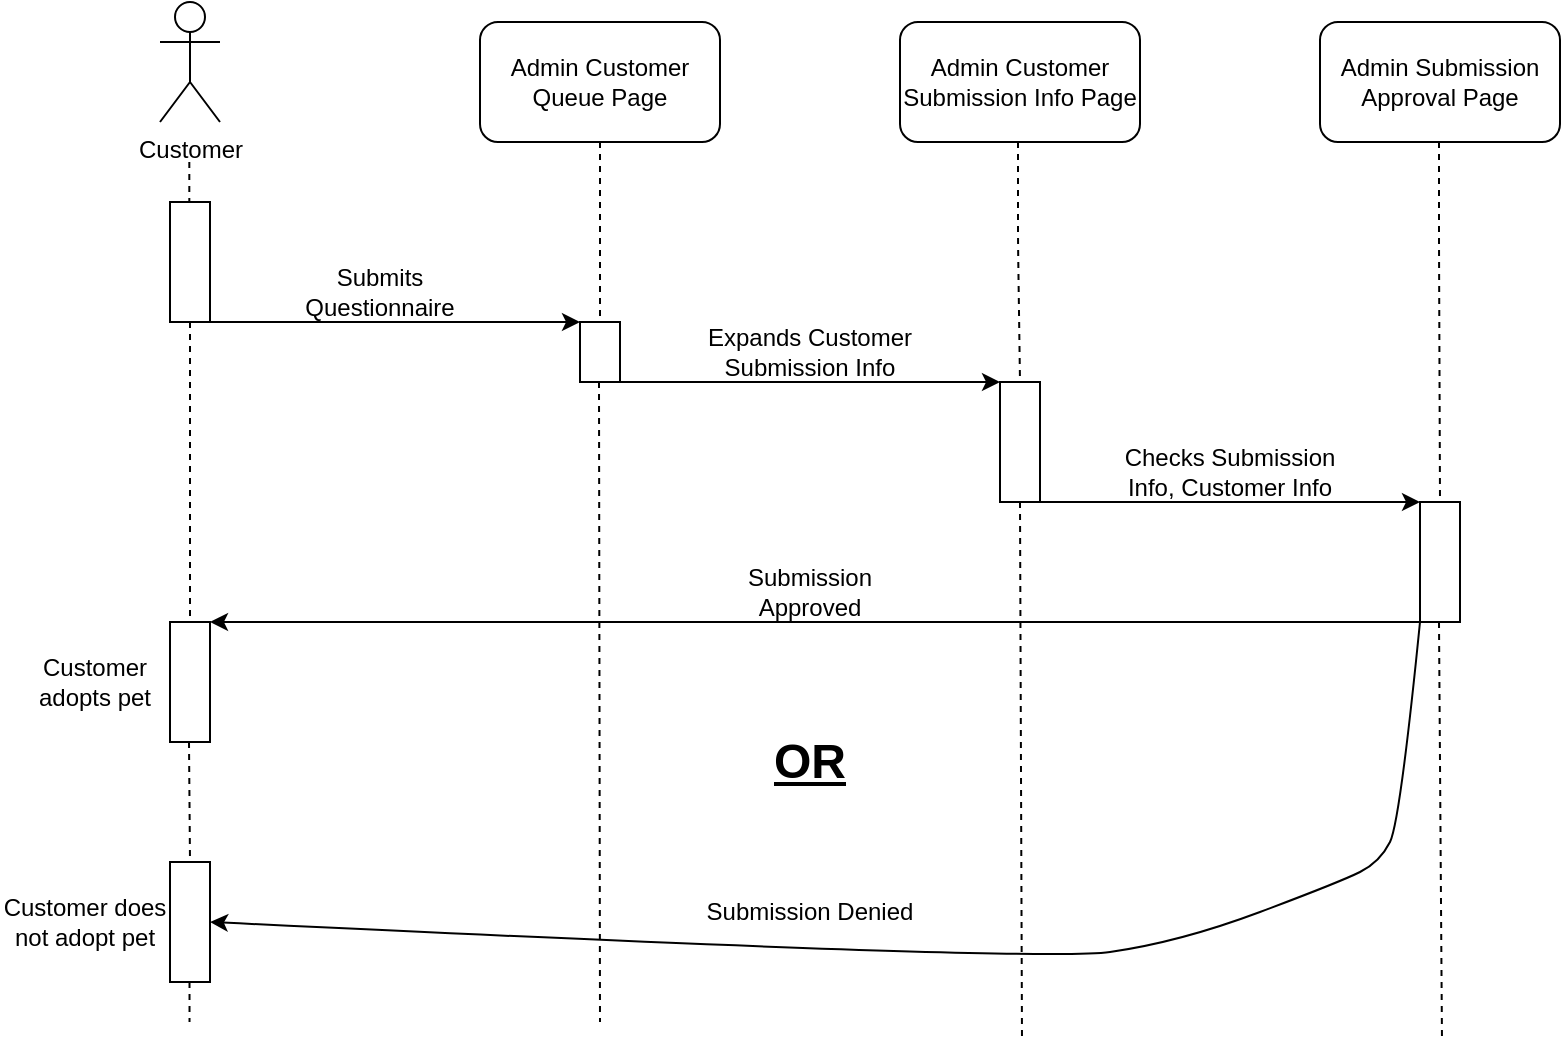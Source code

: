 <mxfile>
    <diagram id="xlT3bscJeW1GWW3bbEAQ" name="Page-1">
        <mxGraphModel dx="1216" dy="779" grid="1" gridSize="10" guides="1" tooltips="1" connect="1" arrows="1" fold="1" page="1" pageScale="1" pageWidth="850" pageHeight="600" math="0" shadow="0">
            <root>
                <mxCell id="0"/>
                <mxCell id="1" parent="0"/>
                <mxCell id="2" value="Customer" style="shape=umlActor;verticalLabelPosition=bottom;verticalAlign=top;html=1;outlineConnect=0;" parent="1" vertex="1">
                    <mxGeometry x="120" y="60" width="30" height="60" as="geometry"/>
                </mxCell>
                <mxCell id="6" value="" style="edgeStyle=none;orthogonalLoop=1;jettySize=auto;html=1;strokeColor=default;endArrow=none;endFill=0;dashed=1;entryX=0.5;entryY=0;entryDx=0;entryDy=0;exitX=0.5;exitY=1;exitDx=0;exitDy=0;" parent="1" source="30" target="28" edge="1">
                    <mxGeometry width="80" relative="1" as="geometry">
                        <mxPoint x="135" y="230" as="sourcePoint"/>
                        <mxPoint x="135" y="360" as="targetPoint"/>
                        <Array as="points"/>
                    </mxGeometry>
                </mxCell>
                <mxCell id="7" value="" style="edgeStyle=none;orthogonalLoop=1;jettySize=auto;html=1;strokeColor=default;endArrow=classic;endFill=1;entryX=0;entryY=0;entryDx=0;entryDy=0;" parent="1" target="11" edge="1">
                    <mxGeometry width="80" relative="1" as="geometry">
                        <mxPoint x="140" y="220" as="sourcePoint"/>
                        <mxPoint x="320" y="220" as="targetPoint"/>
                        <Array as="points"/>
                    </mxGeometry>
                </mxCell>
                <mxCell id="8" value="Submits Questionnaire" style="text;strokeColor=none;align=center;fillColor=none;html=1;verticalAlign=middle;whiteSpace=wrap;rounded=0;" parent="1" vertex="1">
                    <mxGeometry x="190" y="190" width="80" height="30" as="geometry"/>
                </mxCell>
                <mxCell id="9" value="Admin Customer Queue Page" style="rounded=1;whiteSpace=wrap;html=1;" parent="1" vertex="1">
                    <mxGeometry x="280" y="70" width="120" height="60" as="geometry"/>
                </mxCell>
                <mxCell id="10" value="" style="edgeStyle=none;orthogonalLoop=1;jettySize=auto;html=1;strokeColor=default;endArrow=none;endFill=0;dashed=1;entryX=0.5;entryY=0;entryDx=0;entryDy=0;" parent="1" target="11" edge="1">
                    <mxGeometry width="80" relative="1" as="geometry">
                        <mxPoint x="340.0" y="130.0" as="sourcePoint"/>
                        <mxPoint x="340" y="180" as="targetPoint"/>
                        <Array as="points">
                            <mxPoint x="340" y="180"/>
                        </Array>
                    </mxGeometry>
                </mxCell>
                <mxCell id="11" value="" style="rounded=0;whiteSpace=wrap;html=1;" parent="1" vertex="1">
                    <mxGeometry x="330" y="220" width="20" height="30" as="geometry"/>
                </mxCell>
                <mxCell id="15" value="" style="edgeStyle=none;orthogonalLoop=1;jettySize=auto;html=1;strokeColor=default;endArrow=classic;endFill=1;entryX=0;entryY=0.5;entryDx=0;entryDy=0;" parent="1" edge="1">
                    <mxGeometry width="80" relative="1" as="geometry">
                        <mxPoint x="350" y="250.0" as="sourcePoint"/>
                        <mxPoint x="540" y="250.0" as="targetPoint"/>
                        <Array as="points"/>
                    </mxGeometry>
                </mxCell>
                <mxCell id="16" value="Admin Customer Submission Info Page" style="rounded=1;whiteSpace=wrap;html=1;" parent="1" vertex="1">
                    <mxGeometry x="490" y="70" width="120" height="60" as="geometry"/>
                </mxCell>
                <mxCell id="17" value="" style="rounded=0;whiteSpace=wrap;html=1;" parent="1" vertex="1">
                    <mxGeometry x="540" y="250" width="20" height="60" as="geometry"/>
                </mxCell>
                <mxCell id="18" value="" style="edgeStyle=none;orthogonalLoop=1;jettySize=auto;html=1;strokeColor=default;endArrow=none;endFill=0;dashed=1;entryX=0.5;entryY=0;entryDx=0;entryDy=0;" parent="1" target="17" edge="1">
                    <mxGeometry width="80" relative="1" as="geometry">
                        <mxPoint x="549" y="130.0" as="sourcePoint"/>
                        <mxPoint x="549" y="220.0" as="targetPoint"/>
                        <Array as="points">
                            <mxPoint x="549" y="180"/>
                        </Array>
                    </mxGeometry>
                </mxCell>
                <mxCell id="19" value="Expands Customer Submission Info" style="text;strokeColor=none;align=center;fillColor=none;html=1;verticalAlign=middle;whiteSpace=wrap;rounded=0;" parent="1" vertex="1">
                    <mxGeometry x="390" y="220" width="110" height="30" as="geometry"/>
                </mxCell>
                <mxCell id="20" value="" style="edgeStyle=none;orthogonalLoop=1;jettySize=auto;html=1;strokeColor=default;endArrow=classic;endFill=1;entryX=0;entryY=0.5;entryDx=0;entryDy=0;" parent="1" edge="1">
                    <mxGeometry width="80" relative="1" as="geometry">
                        <mxPoint x="560" y="310.0" as="sourcePoint"/>
                        <mxPoint x="750" y="310.0" as="targetPoint"/>
                        <Array as="points"/>
                    </mxGeometry>
                </mxCell>
                <mxCell id="21" value="Admin Submission Approval Page" style="rounded=1;whiteSpace=wrap;html=1;" parent="1" vertex="1">
                    <mxGeometry x="700" y="70" width="120" height="60" as="geometry"/>
                </mxCell>
                <mxCell id="22" value="" style="edgeStyle=none;orthogonalLoop=1;jettySize=auto;html=1;strokeColor=default;endArrow=none;endFill=0;dashed=1;entryX=0.5;entryY=0;entryDx=0;entryDy=0;" parent="1" target="23" edge="1">
                    <mxGeometry width="80" relative="1" as="geometry">
                        <mxPoint x="759.5" y="130.0" as="sourcePoint"/>
                        <mxPoint x="760.5" y="250.0" as="targetPoint"/>
                        <Array as="points">
                            <mxPoint x="759.5" y="180"/>
                        </Array>
                    </mxGeometry>
                </mxCell>
                <mxCell id="23" value="" style="rounded=0;whiteSpace=wrap;html=1;" parent="1" vertex="1">
                    <mxGeometry x="750" y="310" width="20" height="60" as="geometry"/>
                </mxCell>
                <mxCell id="26" value="Checks Submission Info, Customer Info" style="text;strokeColor=none;align=center;fillColor=none;html=1;verticalAlign=middle;whiteSpace=wrap;rounded=0;" parent="1" vertex="1">
                    <mxGeometry x="600" y="280" width="110" height="30" as="geometry"/>
                </mxCell>
                <mxCell id="27" value="" style="edgeStyle=none;orthogonalLoop=1;jettySize=auto;html=1;strokeColor=default;endArrow=classic;endFill=1;exitX=0;exitY=1;exitDx=0;exitDy=0;entryX=1;entryY=0;entryDx=0;entryDy=0;" parent="1" source="23" target="28" edge="1">
                    <mxGeometry width="80" relative="1" as="geometry">
                        <mxPoint x="380" y="390.0" as="sourcePoint"/>
                        <mxPoint x="180" y="370" as="targetPoint"/>
                        <Array as="points"/>
                    </mxGeometry>
                </mxCell>
                <mxCell id="28" value="" style="rounded=0;whiteSpace=wrap;html=1;" parent="1" vertex="1">
                    <mxGeometry x="125" y="370" width="20" height="60" as="geometry"/>
                </mxCell>
                <mxCell id="29" value="Submission Approved" style="text;strokeColor=none;align=center;fillColor=none;html=1;verticalAlign=middle;whiteSpace=wrap;rounded=0;" parent="1" vertex="1">
                    <mxGeometry x="390" y="340" width="110" height="30" as="geometry"/>
                </mxCell>
                <mxCell id="30" value="" style="rounded=0;whiteSpace=wrap;html=1;" parent="1" vertex="1">
                    <mxGeometry x="125" y="160" width="20" height="60" as="geometry"/>
                </mxCell>
                <mxCell id="31" value="" style="edgeStyle=none;orthogonalLoop=1;jettySize=auto;html=1;strokeColor=default;endArrow=none;endFill=0;dashed=1;entryX=0.5;entryY=0;entryDx=0;entryDy=0;" parent="1" edge="1">
                    <mxGeometry width="80" relative="1" as="geometry">
                        <mxPoint x="134.66" y="140" as="sourcePoint"/>
                        <mxPoint x="134.66" y="160.0" as="targetPoint"/>
                        <Array as="points"/>
                    </mxGeometry>
                </mxCell>
                <mxCell id="32" value="Customer adopts pet" style="text;strokeColor=none;align=center;fillColor=none;html=1;verticalAlign=middle;whiteSpace=wrap;rounded=0;" parent="1" vertex="1">
                    <mxGeometry x="50" y="385" width="75" height="30" as="geometry"/>
                </mxCell>
                <mxCell id="33" value="&lt;font style=&quot;font-size: 24px;&quot;&gt;&lt;u&gt;&lt;b&gt;OR&lt;/b&gt;&lt;/u&gt;&lt;/font&gt;" style="text;strokeColor=none;align=center;fillColor=none;html=1;verticalAlign=middle;whiteSpace=wrap;rounded=0;" parent="1" vertex="1">
                    <mxGeometry x="390" y="425" width="110" height="30" as="geometry"/>
                </mxCell>
                <mxCell id="34" value="" style="curved=1;endArrow=classic;html=1;strokeColor=default;fontSize=24;entryX=1;entryY=0.5;entryDx=0;entryDy=0;" parent="1" target="35" edge="1">
                    <mxGeometry width="50" height="50" relative="1" as="geometry">
                        <mxPoint x="750" y="370" as="sourcePoint"/>
                        <mxPoint x="170" y="520" as="targetPoint"/>
                        <Array as="points">
                            <mxPoint x="740" y="470"/>
                            <mxPoint x="730" y="490"/>
                            <mxPoint x="710" y="500"/>
                            <mxPoint x="630" y="530"/>
                            <mxPoint x="560" y="540"/>
                        </Array>
                    </mxGeometry>
                </mxCell>
                <mxCell id="35" value="" style="rounded=0;whiteSpace=wrap;html=1;" parent="1" vertex="1">
                    <mxGeometry x="125" y="490" width="20" height="60" as="geometry"/>
                </mxCell>
                <mxCell id="36" value="Submission Denied" style="text;strokeColor=none;align=center;fillColor=none;html=1;verticalAlign=middle;whiteSpace=wrap;rounded=0;" parent="1" vertex="1">
                    <mxGeometry x="390" y="500" width="110" height="30" as="geometry"/>
                </mxCell>
                <mxCell id="37" value="Customer does not adopt pet" style="text;strokeColor=none;align=center;fillColor=none;html=1;verticalAlign=middle;whiteSpace=wrap;rounded=0;" parent="1" vertex="1">
                    <mxGeometry x="40" y="505" width="85" height="30" as="geometry"/>
                </mxCell>
                <mxCell id="38" value="" style="edgeStyle=none;orthogonalLoop=1;jettySize=auto;html=1;strokeColor=default;endArrow=none;endFill=0;dashed=1;exitX=0.5;exitY=1;exitDx=0;exitDy=0;" parent="1" edge="1">
                    <mxGeometry width="80" relative="1" as="geometry">
                        <mxPoint x="339.5" y="250" as="sourcePoint"/>
                        <mxPoint x="340" y="570" as="targetPoint"/>
                        <Array as="points"/>
                    </mxGeometry>
                </mxCell>
                <mxCell id="39" value="" style="edgeStyle=none;orthogonalLoop=1;jettySize=auto;html=1;strokeColor=default;endArrow=none;endFill=0;dashed=1;exitX=0.5;exitY=1;exitDx=0;exitDy=0;" parent="1" edge="1">
                    <mxGeometry width="80" relative="1" as="geometry">
                        <mxPoint x="550" y="310" as="sourcePoint"/>
                        <mxPoint x="551" y="580" as="targetPoint"/>
                        <Array as="points"/>
                    </mxGeometry>
                </mxCell>
                <mxCell id="40" value="" style="edgeStyle=none;orthogonalLoop=1;jettySize=auto;html=1;strokeColor=default;endArrow=none;endFill=0;dashed=1;exitX=0.5;exitY=1;exitDx=0;exitDy=0;" parent="1" edge="1">
                    <mxGeometry width="80" relative="1" as="geometry">
                        <mxPoint x="759.5" y="370" as="sourcePoint"/>
                        <mxPoint x="761" y="580" as="targetPoint"/>
                        <Array as="points"/>
                    </mxGeometry>
                </mxCell>
                <mxCell id="42" value="" style="edgeStyle=none;orthogonalLoop=1;jettySize=auto;html=1;strokeColor=default;endArrow=none;endFill=0;dashed=1;exitX=0.5;exitY=1;exitDx=0;exitDy=0;" parent="1" edge="1">
                    <mxGeometry width="80" relative="1" as="geometry">
                        <mxPoint x="134.5" y="430" as="sourcePoint"/>
                        <mxPoint x="135" y="490" as="targetPoint"/>
                        <Array as="points"/>
                    </mxGeometry>
                </mxCell>
                <mxCell id="43" value="" style="edgeStyle=none;orthogonalLoop=1;jettySize=auto;html=1;strokeColor=default;endArrow=none;endFill=0;dashed=1;entryX=0.5;entryY=0;entryDx=0;entryDy=0;" parent="1" edge="1">
                    <mxGeometry width="80" relative="1" as="geometry">
                        <mxPoint x="134.76" y="550" as="sourcePoint"/>
                        <mxPoint x="134.76" y="570.0" as="targetPoint"/>
                        <Array as="points"/>
                    </mxGeometry>
                </mxCell>
            </root>
        </mxGraphModel>
    </diagram>
</mxfile>